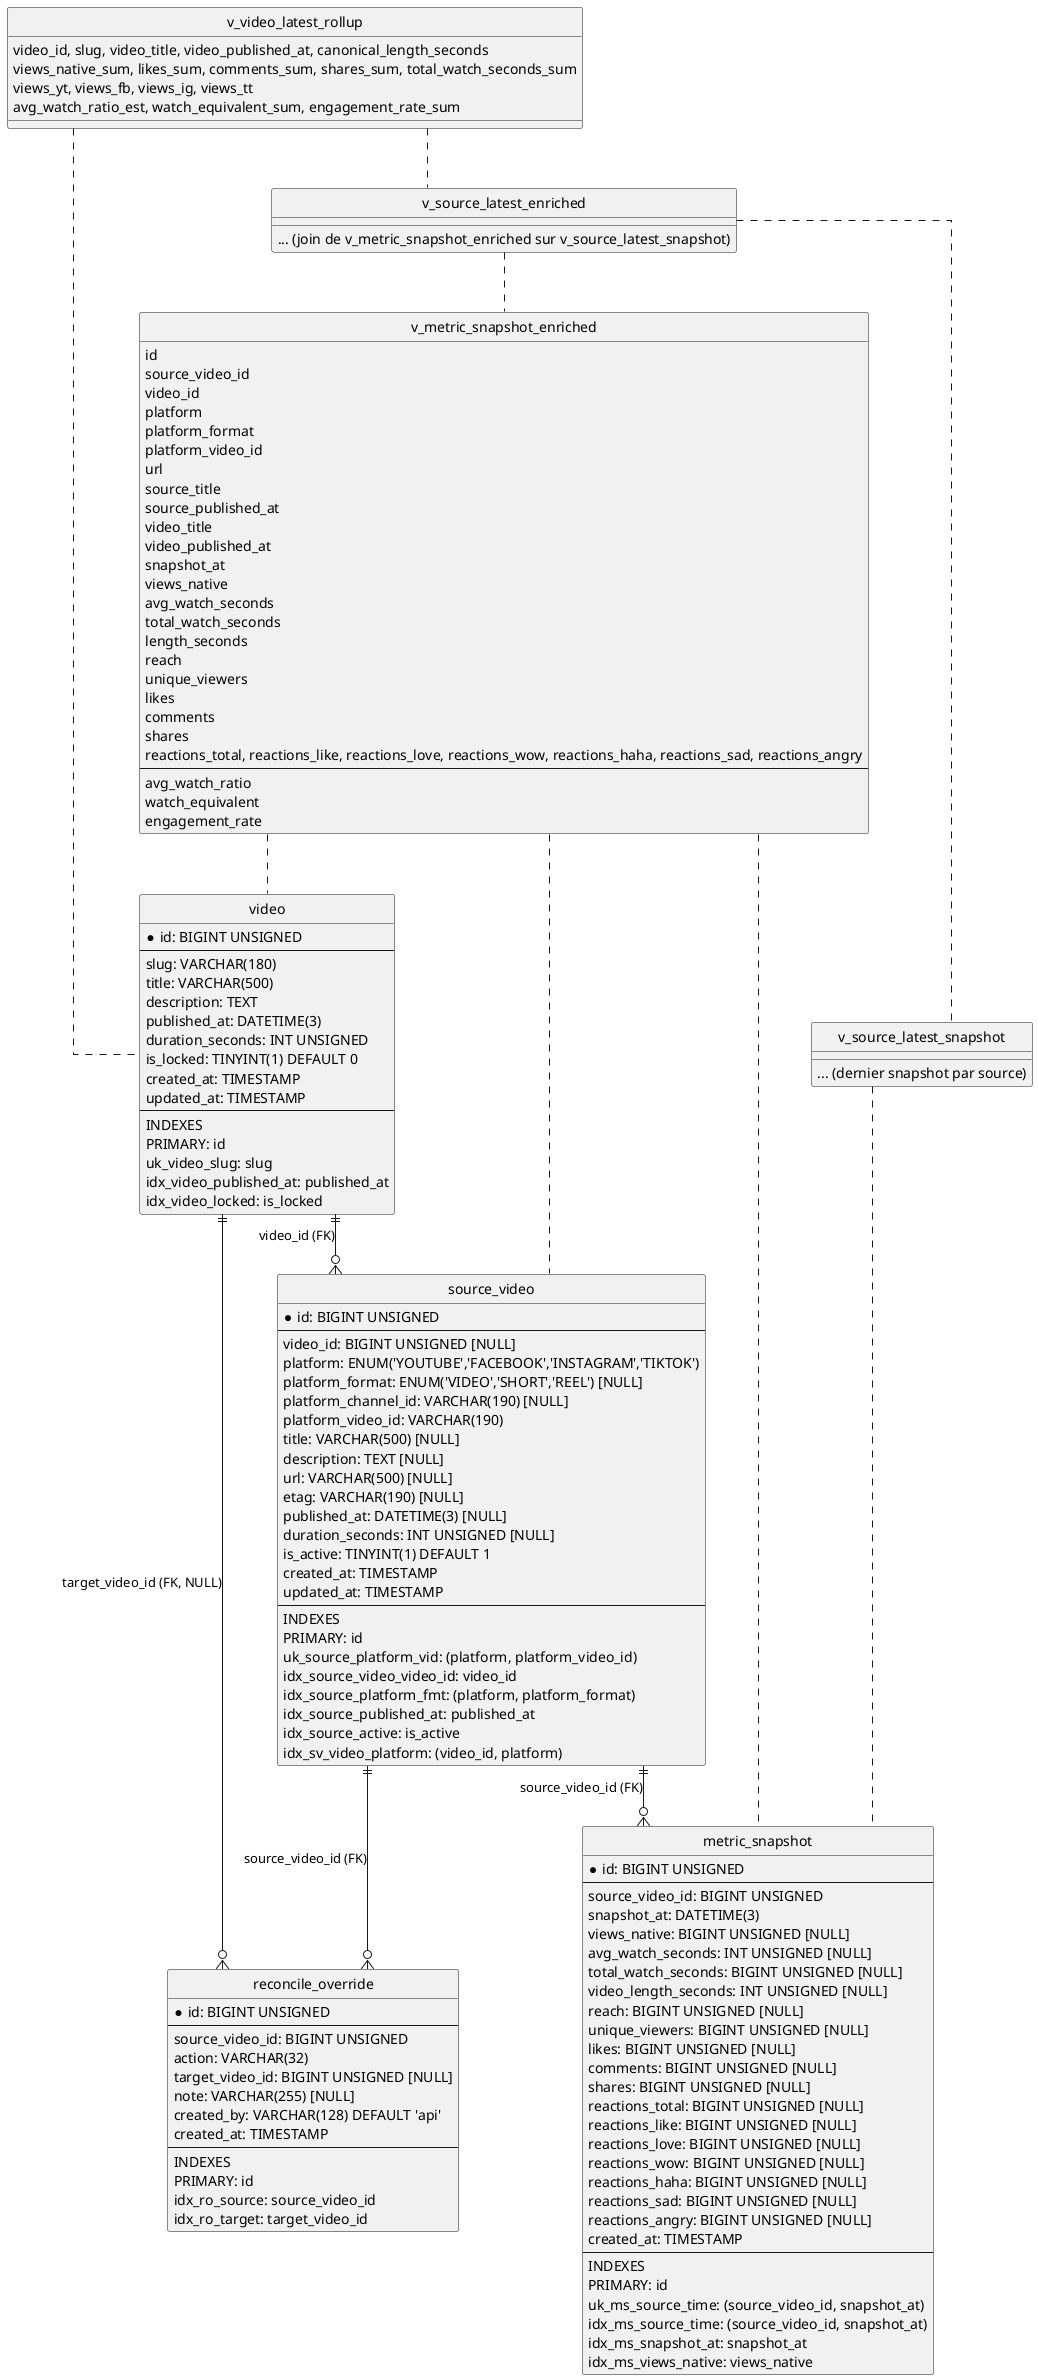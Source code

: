 @startuml
' configuration
hide circle
skinparam linetype ortho

' =========================
' Tables
' =========================
entity "video" as video {
  * id: BIGINT UNSIGNED
  --
  slug: VARCHAR(180)
  title: VARCHAR(500)
  description: TEXT
  published_at: DATETIME(3)
  duration_seconds: INT UNSIGNED
  is_locked: TINYINT(1) DEFAULT 0
  created_at: TIMESTAMP
  updated_at: TIMESTAMP
  --
  INDEXES
  PRIMARY: id
  uk_video_slug: slug
  idx_video_published_at: published_at
  idx_video_locked: is_locked
}

entity "source_video" as sv {
  * id: BIGINT UNSIGNED
  --
  video_id: BIGINT UNSIGNED [NULL]
  platform: ENUM('YOUTUBE','FACEBOOK','INSTAGRAM','TIKTOK')
  platform_format: ENUM('VIDEO','SHORT','REEL') [NULL]
  platform_channel_id: VARCHAR(190) [NULL]
  platform_video_id: VARCHAR(190)
  title: VARCHAR(500) [NULL]
  description: TEXT [NULL]
  url: VARCHAR(500) [NULL]
  etag: VARCHAR(190) [NULL]
  published_at: DATETIME(3) [NULL]
  duration_seconds: INT UNSIGNED [NULL]
  is_active: TINYINT(1) DEFAULT 1
  created_at: TIMESTAMP
  updated_at: TIMESTAMP
  --
  INDEXES
  PRIMARY: id
  uk_source_platform_vid: (platform, platform_video_id)
  idx_source_video_video_id: video_id
  idx_source_platform_fmt: (platform, platform_format)
  idx_source_published_at: published_at
  idx_source_active: is_active
  idx_sv_video_platform: (video_id, platform)
}

entity "metric_snapshot" as ms {
  * id: BIGINT UNSIGNED
  --
  source_video_id: BIGINT UNSIGNED
  snapshot_at: DATETIME(3)
  views_native: BIGINT UNSIGNED [NULL]
  avg_watch_seconds: INT UNSIGNED [NULL]
  total_watch_seconds: BIGINT UNSIGNED [NULL]
  video_length_seconds: INT UNSIGNED [NULL]
  reach: BIGINT UNSIGNED [NULL]
  unique_viewers: BIGINT UNSIGNED [NULL]
  likes: BIGINT UNSIGNED [NULL]
  comments: BIGINT UNSIGNED [NULL]
  shares: BIGINT UNSIGNED [NULL]
  reactions_total: BIGINT UNSIGNED [NULL]
  reactions_like: BIGINT UNSIGNED [NULL]
  reactions_love: BIGINT UNSIGNED [NULL]
  reactions_wow: BIGINT UNSIGNED [NULL]
  reactions_haha: BIGINT UNSIGNED [NULL]
  reactions_sad: BIGINT UNSIGNED [NULL]
  reactions_angry: BIGINT UNSIGNED [NULL]
  created_at: TIMESTAMP
  --
  INDEXES
  PRIMARY: id
  uk_ms_source_time: (source_video_id, snapshot_at)
  idx_ms_source_time: (source_video_id, snapshot_at)
  idx_ms_snapshot_at: snapshot_at
  idx_ms_views_native: views_native
}

entity "reconcile_override" as ro {
  * id: BIGINT UNSIGNED
  --
  source_video_id: BIGINT UNSIGNED
  action: VARCHAR(32)
  target_video_id: BIGINT UNSIGNED [NULL]
  note: VARCHAR(255) [NULL]
  created_by: VARCHAR(128) DEFAULT 'api'
  created_at: TIMESTAMP
  --
  INDEXES
  PRIMARY: id
  idx_ro_source: source_video_id
  idx_ro_target: target_video_id
}

' =========================
' Vues
' =========================
entity "v_metric_snapshot_enriched" as v_enr {
  id
  source_video_id
  video_id
  platform
  platform_format
  platform_video_id
  url
  source_title
  source_published_at
  video_title
  video_published_at
  snapshot_at
  views_native
  avg_watch_seconds
  total_watch_seconds
  length_seconds
  reach
  unique_viewers
  likes
  comments
  shares
  reactions_total, reactions_like, reactions_love, reactions_wow, reactions_haha, reactions_sad, reactions_angry
  --
  avg_watch_ratio
  watch_equivalent
  engagement_rate
}

entity "v_source_latest_snapshot" as v_last {
  ... (dernier snapshot par source)
}

entity "v_source_latest_enriched" as v_last_enr {
  ... (join de v_metric_snapshot_enriched sur v_source_latest_snapshot)
}

entity "v_video_latest_rollup" as v_roll {
  video_id, slug, video_title, video_published_at, canonical_length_seconds
  views_native_sum, likes_sum, comments_sum, shares_sum, total_watch_seconds_sum
  views_yt, views_fb, views_ig, views_tt
  avg_watch_ratio_est, watch_equivalent_sum, engagement_rate_sum
}

' =========================
' Relations (cardinalités)
' =========================
video ||--o{ sv : "video_id (FK)"
sv ||--o{ ms : "source_video_id (FK)"
sv ||--o{ ro : "source_video_id (FK)"
video ||--o{ ro : "target_video_id (FK, NULL)"

' Vues (dépendances, traits pointillés)
v_enr .. ms
v_enr .. sv
v_enr .. video
v_last .. ms
v_last_enr .. v_enr
v_last_enr .. v_last
v_roll .. video
v_roll .. v_last_enr

@enduml
